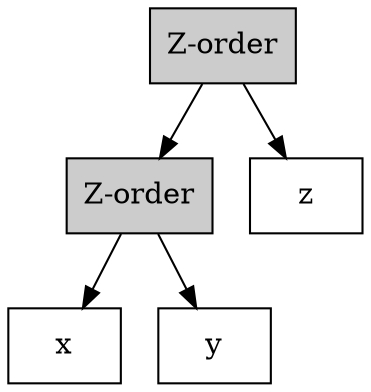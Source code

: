 digraph G {
  node [ shape="rectangle" style="filled" fillcolor="#FFFFFF" ]

  Z0 -> Z1
  Z0 -> z
  Z1 -> x
  Z1 -> y

  Z0 [ label="Z-order" fillcolor="#CCCCCC" ]
  Z1 [ label="Z-order" fillcolor="#CCCCCC" ]
}

